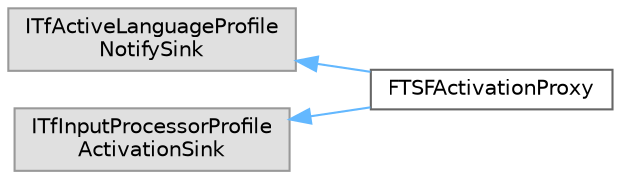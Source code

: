 digraph "Graphical Class Hierarchy"
{
 // INTERACTIVE_SVG=YES
 // LATEX_PDF_SIZE
  bgcolor="transparent";
  edge [fontname=Helvetica,fontsize=10,labelfontname=Helvetica,labelfontsize=10];
  node [fontname=Helvetica,fontsize=10,shape=box,height=0.2,width=0.4];
  rankdir="LR";
  Node0 [id="Node000000",label="ITfActiveLanguageProfile\lNotifySink",height=0.2,width=0.4,color="grey60", fillcolor="#E0E0E0", style="filled",tooltip=" "];
  Node0 -> Node1 [id="edge5643_Node000000_Node000001",dir="back",color="steelblue1",style="solid",tooltip=" "];
  Node1 [id="Node000001",label="FTSFActivationProxy",height=0.2,width=0.4,color="grey40", fillcolor="white", style="filled",URL="$d0/d03/classFTSFActivationProxy.html",tooltip=" "];
  Node2 [id="Node000002",label="ITfInputProcessorProfile\lActivationSink",height=0.2,width=0.4,color="grey60", fillcolor="#E0E0E0", style="filled",tooltip=" "];
  Node2 -> Node1 [id="edge5644_Node000002_Node000001",dir="back",color="steelblue1",style="solid",tooltip=" "];
}
